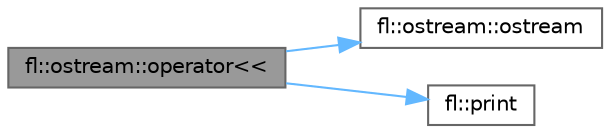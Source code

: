 digraph "fl::ostream::operator&lt;&lt;"
{
 // INTERACTIVE_SVG=YES
 // LATEX_PDF_SIZE
  bgcolor="transparent";
  edge [fontname=Helvetica,fontsize=10,labelfontname=Helvetica,labelfontsize=10];
  node [fontname=Helvetica,fontsize=10,shape=box,height=0.2,width=0.4];
  rankdir="LR";
  Node1 [id="Node000001",label="fl::ostream::operator\<\<",height=0.2,width=0.4,color="gray40", fillcolor="grey60", style="filled", fontcolor="black",tooltip=" "];
  Node1 -> Node2 [id="edge1_Node000001_Node000002",color="steelblue1",style="solid",tooltip=" "];
  Node2 [id="Node000002",label="fl::ostream::ostream",height=0.2,width=0.4,color="grey40", fillcolor="white", style="filled",URL="$d1/de8/classfl_1_1ostream_a3fc64ac4b00b614e0cb463083af368da.html#a3fc64ac4b00b614e0cb463083af368da",tooltip=" "];
  Node1 -> Node3 [id="edge2_Node000001_Node000003",color="steelblue1",style="solid",tooltip=" "];
  Node3 [id="Node000003",label="fl::print",height=0.2,width=0.4,color="grey40", fillcolor="white", style="filled",URL="$d4/d36/namespacefl_a23e9f3b5be31d78996d08b3c811ec5d1.html#a23e9f3b5be31d78996d08b3c811ec5d1",tooltip=" "];
}
